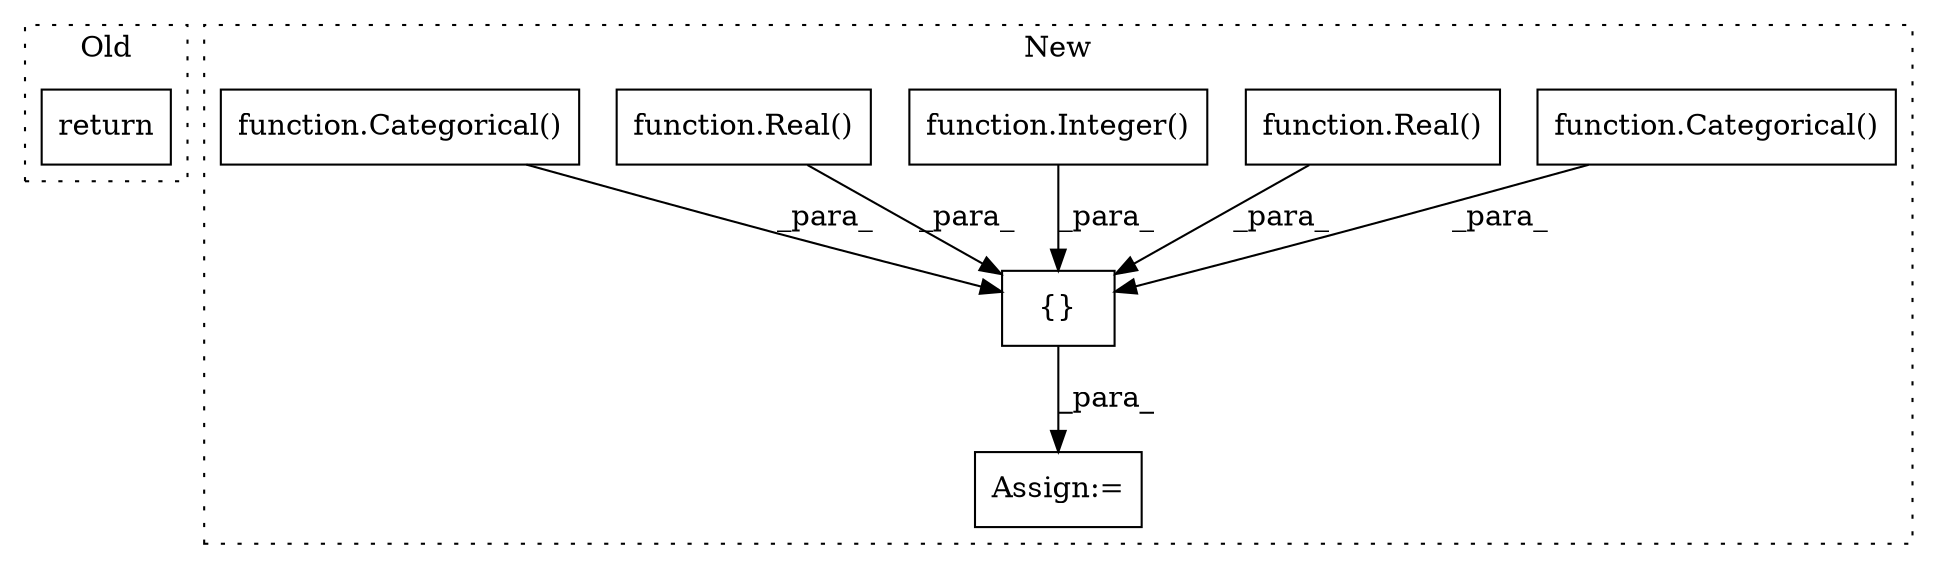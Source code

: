 digraph G {
subgraph cluster0 {
1 [label="return" a="93" s="37206" l="6" shape="box"];
label = "Old";
style="dotted";
}
subgraph cluster1 {
2 [label="function.Categorical()" a="75" s="61548" l="95" shape="box"];
3 [label="{}" a="59" s="61130,61643" l="14,0" shape="box"];
4 [label="Assign:=" a="68" s="61127" l="3" shape="box"];
5 [label="function.Real()" a="75" s="61307" l="66" shape="box"];
6 [label="function.Integer()" a="75" s="61460" l="74" shape="box"];
7 [label="function.Real()" a="75" s="61224" l="69" shape="box"];
8 [label="function.Categorical()" a="75" s="61144" l="66" shape="box"];
label = "New";
style="dotted";
}
2 -> 3 [label="_para_"];
3 -> 4 [label="_para_"];
5 -> 3 [label="_para_"];
6 -> 3 [label="_para_"];
7 -> 3 [label="_para_"];
8 -> 3 [label="_para_"];
}